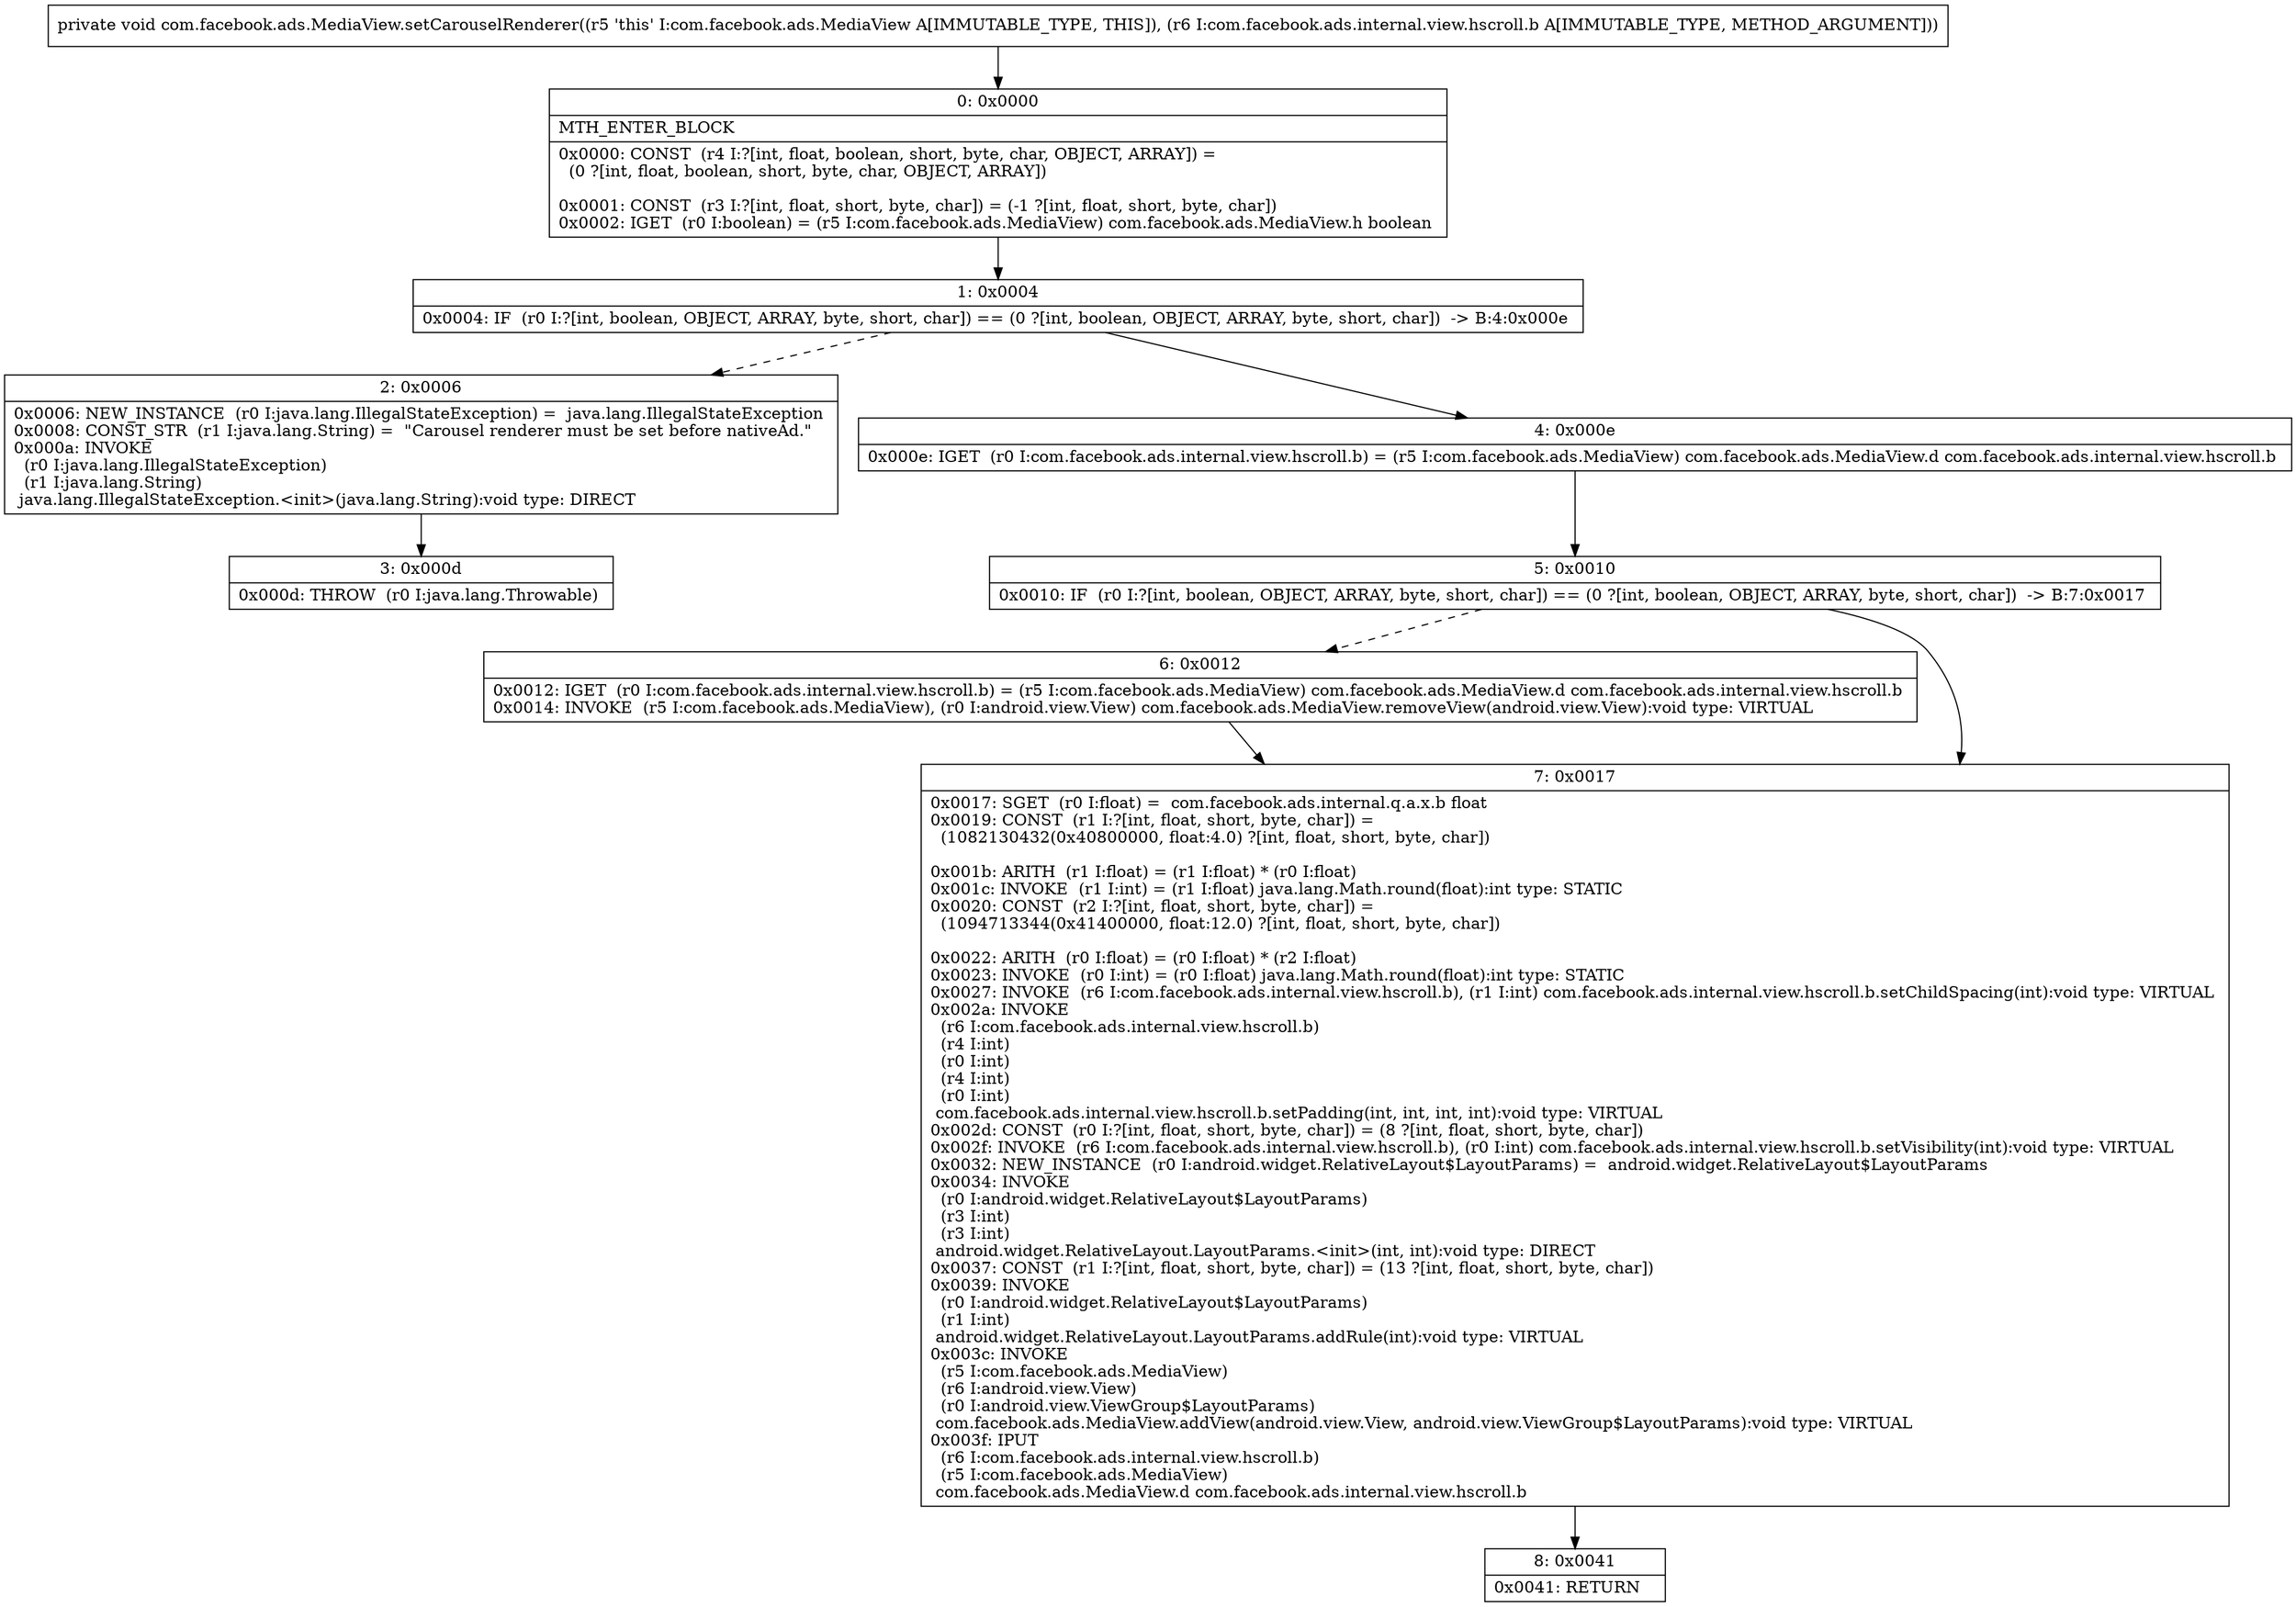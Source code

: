 digraph "CFG forcom.facebook.ads.MediaView.setCarouselRenderer(Lcom\/facebook\/ads\/internal\/view\/hscroll\/b;)V" {
Node_0 [shape=record,label="{0\:\ 0x0000|MTH_ENTER_BLOCK\l|0x0000: CONST  (r4 I:?[int, float, boolean, short, byte, char, OBJECT, ARRAY]) = \l  (0 ?[int, float, boolean, short, byte, char, OBJECT, ARRAY])\l \l0x0001: CONST  (r3 I:?[int, float, short, byte, char]) = (\-1 ?[int, float, short, byte, char]) \l0x0002: IGET  (r0 I:boolean) = (r5 I:com.facebook.ads.MediaView) com.facebook.ads.MediaView.h boolean \l}"];
Node_1 [shape=record,label="{1\:\ 0x0004|0x0004: IF  (r0 I:?[int, boolean, OBJECT, ARRAY, byte, short, char]) == (0 ?[int, boolean, OBJECT, ARRAY, byte, short, char])  \-\> B:4:0x000e \l}"];
Node_2 [shape=record,label="{2\:\ 0x0006|0x0006: NEW_INSTANCE  (r0 I:java.lang.IllegalStateException) =  java.lang.IllegalStateException \l0x0008: CONST_STR  (r1 I:java.lang.String) =  \"Carousel renderer must be set before nativeAd.\" \l0x000a: INVOKE  \l  (r0 I:java.lang.IllegalStateException)\l  (r1 I:java.lang.String)\l java.lang.IllegalStateException.\<init\>(java.lang.String):void type: DIRECT \l}"];
Node_3 [shape=record,label="{3\:\ 0x000d|0x000d: THROW  (r0 I:java.lang.Throwable) \l}"];
Node_4 [shape=record,label="{4\:\ 0x000e|0x000e: IGET  (r0 I:com.facebook.ads.internal.view.hscroll.b) = (r5 I:com.facebook.ads.MediaView) com.facebook.ads.MediaView.d com.facebook.ads.internal.view.hscroll.b \l}"];
Node_5 [shape=record,label="{5\:\ 0x0010|0x0010: IF  (r0 I:?[int, boolean, OBJECT, ARRAY, byte, short, char]) == (0 ?[int, boolean, OBJECT, ARRAY, byte, short, char])  \-\> B:7:0x0017 \l}"];
Node_6 [shape=record,label="{6\:\ 0x0012|0x0012: IGET  (r0 I:com.facebook.ads.internal.view.hscroll.b) = (r5 I:com.facebook.ads.MediaView) com.facebook.ads.MediaView.d com.facebook.ads.internal.view.hscroll.b \l0x0014: INVOKE  (r5 I:com.facebook.ads.MediaView), (r0 I:android.view.View) com.facebook.ads.MediaView.removeView(android.view.View):void type: VIRTUAL \l}"];
Node_7 [shape=record,label="{7\:\ 0x0017|0x0017: SGET  (r0 I:float) =  com.facebook.ads.internal.q.a.x.b float \l0x0019: CONST  (r1 I:?[int, float, short, byte, char]) = \l  (1082130432(0x40800000, float:4.0) ?[int, float, short, byte, char])\l \l0x001b: ARITH  (r1 I:float) = (r1 I:float) * (r0 I:float) \l0x001c: INVOKE  (r1 I:int) = (r1 I:float) java.lang.Math.round(float):int type: STATIC \l0x0020: CONST  (r2 I:?[int, float, short, byte, char]) = \l  (1094713344(0x41400000, float:12.0) ?[int, float, short, byte, char])\l \l0x0022: ARITH  (r0 I:float) = (r0 I:float) * (r2 I:float) \l0x0023: INVOKE  (r0 I:int) = (r0 I:float) java.lang.Math.round(float):int type: STATIC \l0x0027: INVOKE  (r6 I:com.facebook.ads.internal.view.hscroll.b), (r1 I:int) com.facebook.ads.internal.view.hscroll.b.setChildSpacing(int):void type: VIRTUAL \l0x002a: INVOKE  \l  (r6 I:com.facebook.ads.internal.view.hscroll.b)\l  (r4 I:int)\l  (r0 I:int)\l  (r4 I:int)\l  (r0 I:int)\l com.facebook.ads.internal.view.hscroll.b.setPadding(int, int, int, int):void type: VIRTUAL \l0x002d: CONST  (r0 I:?[int, float, short, byte, char]) = (8 ?[int, float, short, byte, char]) \l0x002f: INVOKE  (r6 I:com.facebook.ads.internal.view.hscroll.b), (r0 I:int) com.facebook.ads.internal.view.hscroll.b.setVisibility(int):void type: VIRTUAL \l0x0032: NEW_INSTANCE  (r0 I:android.widget.RelativeLayout$LayoutParams) =  android.widget.RelativeLayout$LayoutParams \l0x0034: INVOKE  \l  (r0 I:android.widget.RelativeLayout$LayoutParams)\l  (r3 I:int)\l  (r3 I:int)\l android.widget.RelativeLayout.LayoutParams.\<init\>(int, int):void type: DIRECT \l0x0037: CONST  (r1 I:?[int, float, short, byte, char]) = (13 ?[int, float, short, byte, char]) \l0x0039: INVOKE  \l  (r0 I:android.widget.RelativeLayout$LayoutParams)\l  (r1 I:int)\l android.widget.RelativeLayout.LayoutParams.addRule(int):void type: VIRTUAL \l0x003c: INVOKE  \l  (r5 I:com.facebook.ads.MediaView)\l  (r6 I:android.view.View)\l  (r0 I:android.view.ViewGroup$LayoutParams)\l com.facebook.ads.MediaView.addView(android.view.View, android.view.ViewGroup$LayoutParams):void type: VIRTUAL \l0x003f: IPUT  \l  (r6 I:com.facebook.ads.internal.view.hscroll.b)\l  (r5 I:com.facebook.ads.MediaView)\l com.facebook.ads.MediaView.d com.facebook.ads.internal.view.hscroll.b \l}"];
Node_8 [shape=record,label="{8\:\ 0x0041|0x0041: RETURN   \l}"];
MethodNode[shape=record,label="{private void com.facebook.ads.MediaView.setCarouselRenderer((r5 'this' I:com.facebook.ads.MediaView A[IMMUTABLE_TYPE, THIS]), (r6 I:com.facebook.ads.internal.view.hscroll.b A[IMMUTABLE_TYPE, METHOD_ARGUMENT])) }"];
MethodNode -> Node_0;
Node_0 -> Node_1;
Node_1 -> Node_2[style=dashed];
Node_1 -> Node_4;
Node_2 -> Node_3;
Node_4 -> Node_5;
Node_5 -> Node_6[style=dashed];
Node_5 -> Node_7;
Node_6 -> Node_7;
Node_7 -> Node_8;
}

